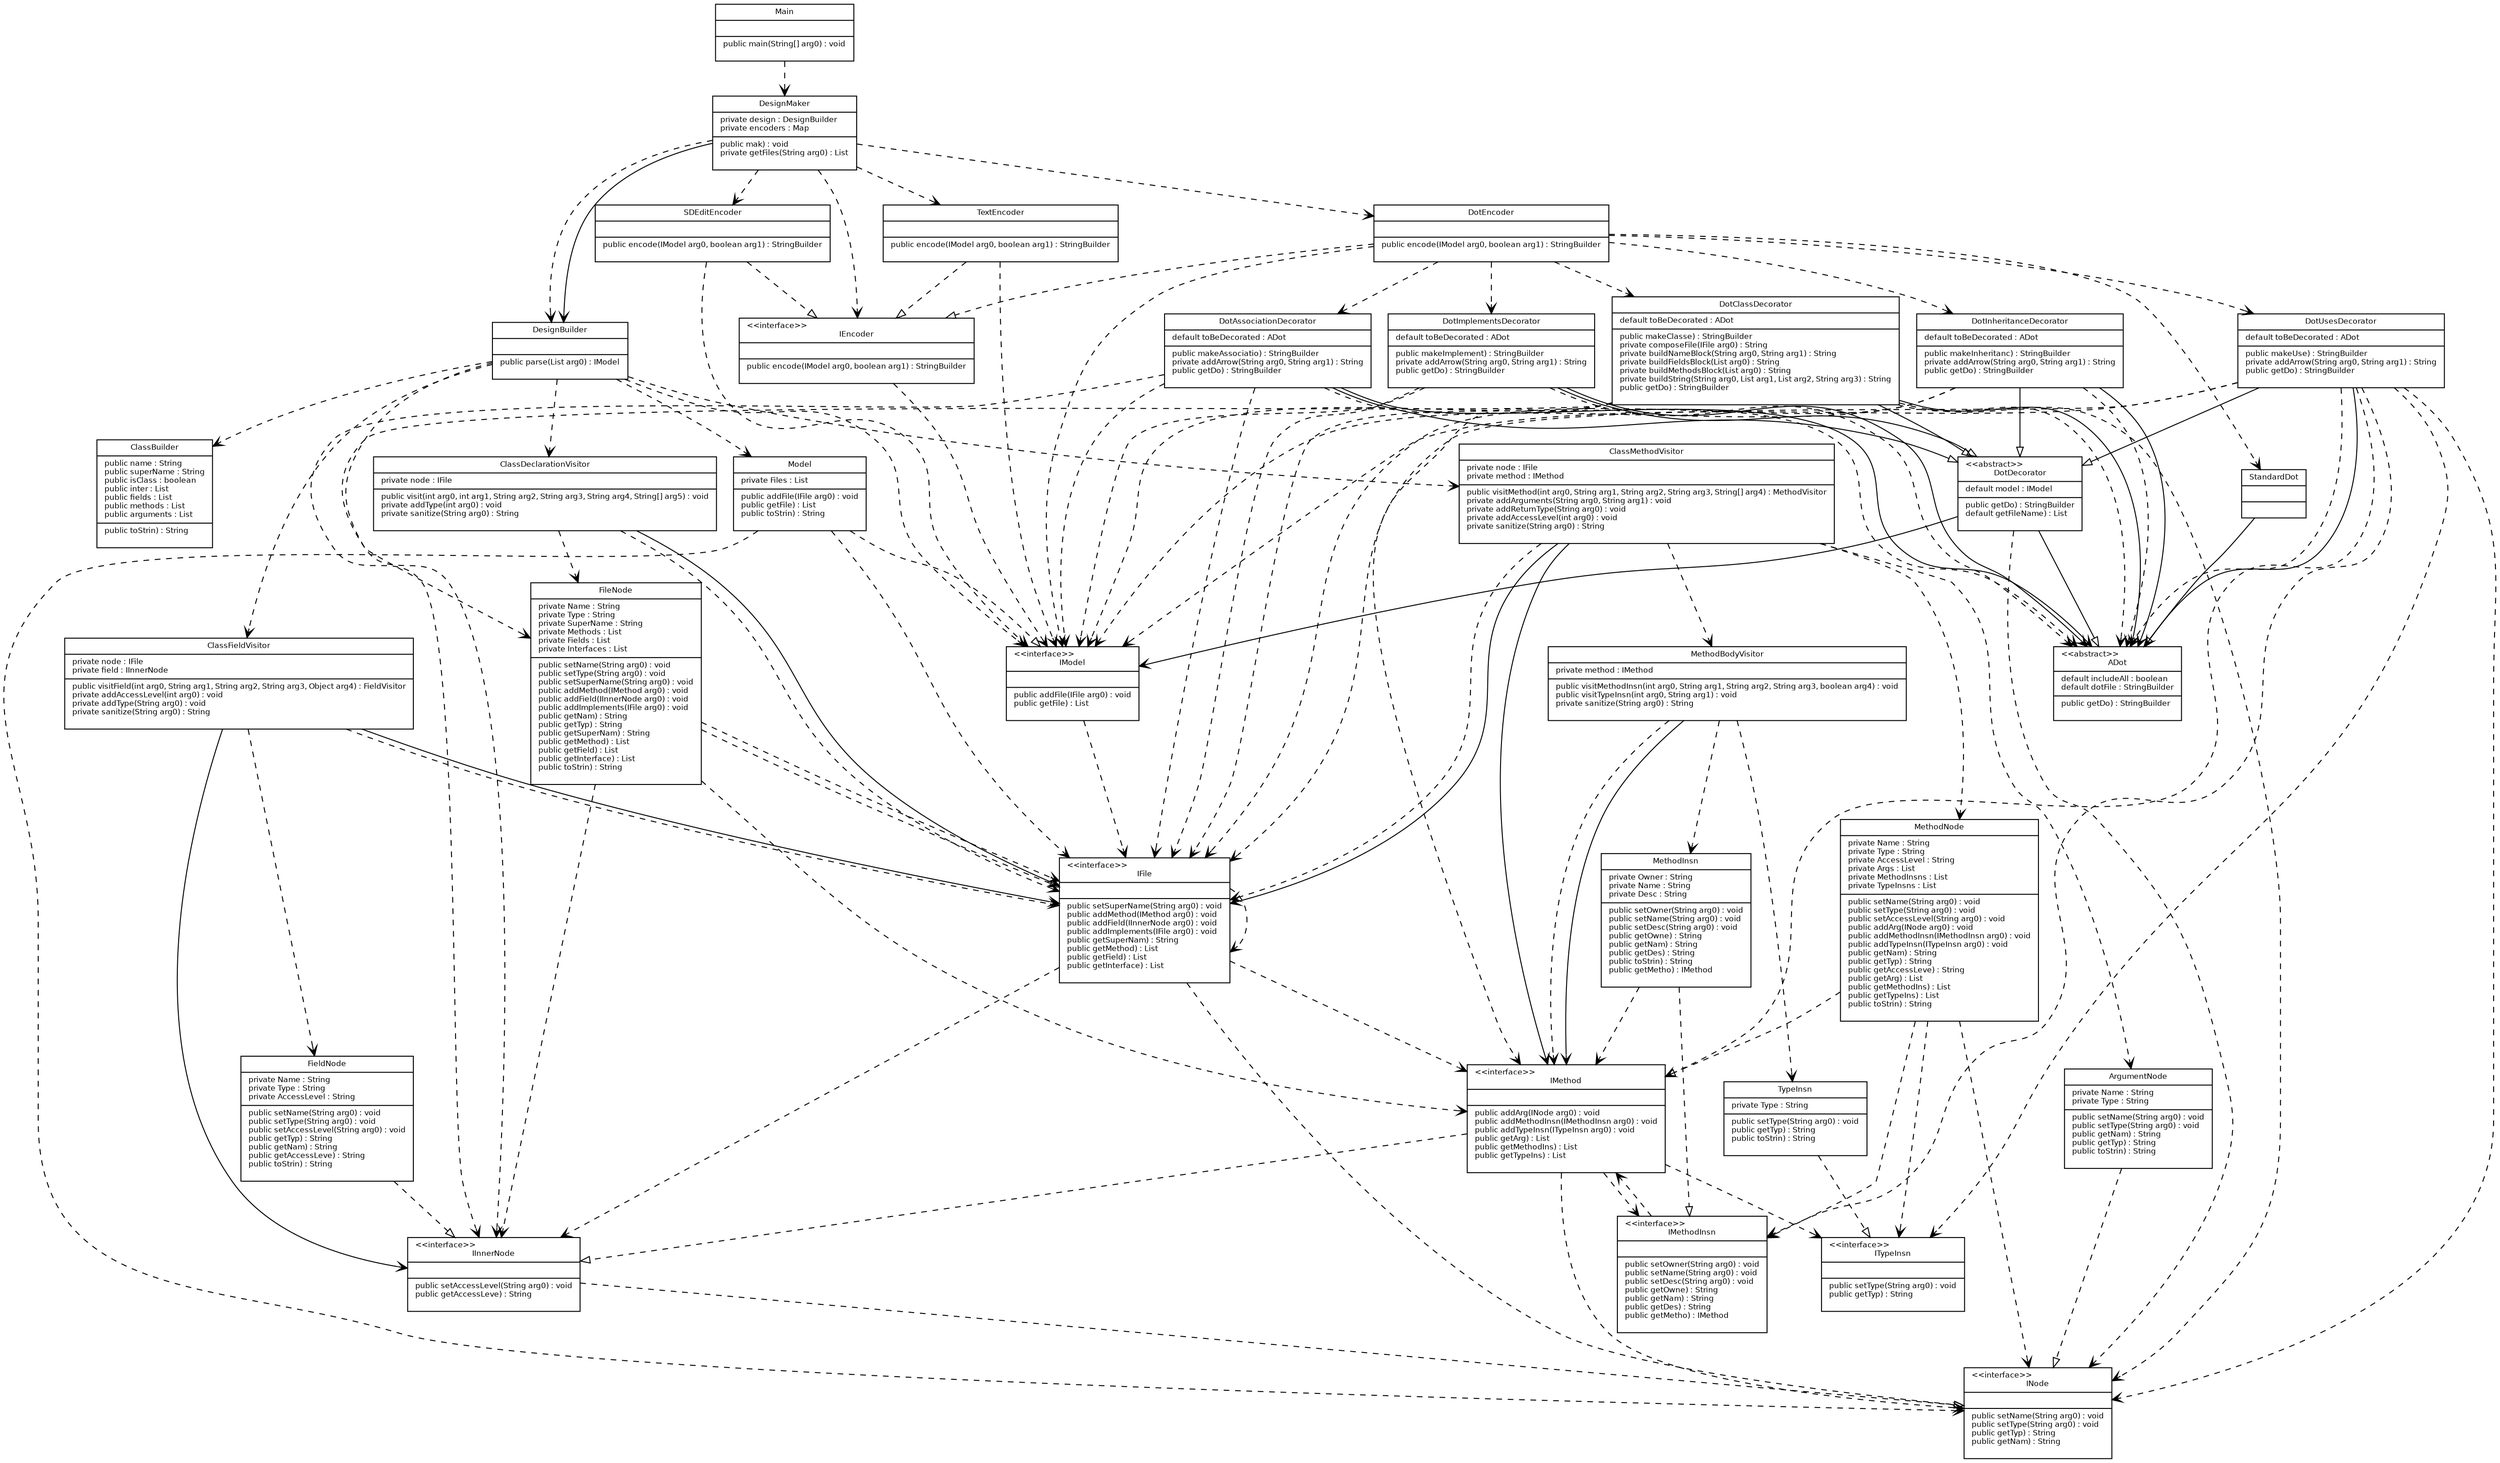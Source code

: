 digraph G {
	fontname = "Bitstream Vera Sans" 
	fontsize = 8 
	node [
		fontname = "Bitstream Vera Sans" 
		fontsize = 8 
		shape = "record"
	] 
	edge [
		fontname = "Bitstream Vera Sans" 
		fontsize = 8
	]
	model_IFile [ 
		label = "{\<\<interface\>\>\lIFile||public setSuperName(String arg0) : void\lpublic addMethod(IMethod arg0) : void\lpublic addField(IInnerNode arg0) : void\lpublic addImplements(IFile arg0) : void\lpublic getSuperNam) : String\lpublic getMethod) : List\lpublic getField) : List\lpublic getInterface) : List\l\l}" 
	]
	model_IInnerNode [ 
		label = "{\<\<interface\>\>\lIInnerNode||public setAccessLevel(String arg0) : void\lpublic getAccessLeve) : String\l\l}" 
	]
	model_IMethod [ 
		label = "{\<\<interface\>\>\lIMethod||public addArg(INode arg0) : void\lpublic addMethodInsn(IMethodInsn arg0) : void\lpublic addTypeInsn(ITypeInsn arg0) : void\lpublic getArg) : List\lpublic getMethodIns) : List\lpublic getTypeIns) : List\l\l}" 
	]
	model_IMethodInsn [ 
		label = "{\<\<interface\>\>\lIMethodInsn||public setOwner(String arg0) : void\lpublic setName(String arg0) : void\lpublic setDesc(String arg0) : void\lpublic getOwne) : String\lpublic getNam) : String\lpublic getDes) : String\lpublic getMetho) : IMethod\l\l}" 
	]
	model_IModel [ 
		label = "{\<\<interface\>\>\lIModel||public addFile(IFile arg0) : void\lpublic getFile) : List\l\l}" 
	]
	model_INode [ 
		label = "{\<\<interface\>\>\lINode||public setName(String arg0) : void\lpublic setType(String arg0) : void\lpublic getTyp) : String\lpublic getNam) : String\l\l}" 
	]
	model_ITypeInsn [ 
		label = "{\<\<interface\>\>\lITypeInsn||public setType(String arg0) : void\lpublic getTyp) : String\l\l}" 
	]
	nodes_ArgumentNode [ 
		label = "{ArgumentNode|private Name : String\lprivate Type : String\l|public setName(String arg0) : void\lpublic setType(String arg0) : void\lpublic getNam) : String\lpublic getTyp) : String\lpublic toStrin) : String\l\l}" 
	]
	nodes_FieldNode [ 
		label = "{FieldNode|private Name : String\lprivate Type : String\lprivate AccessLevel : String\l|public setName(String arg0) : void\lpublic setType(String arg0) : void\lpublic setAccessLevel(String arg0) : void\lpublic getTyp) : String\lpublic getNam) : String\lpublic getAccessLeve) : String\lpublic toStrin) : String\l\l}" 
	]
	nodes_FileNode [ 
		label = "{FileNode|private Name : String\lprivate Type : String\lprivate SuperName : String\lprivate Methods : List\lprivate Fields : List\lprivate Interfaces : List\l|public setName(String arg0) : void\lpublic setType(String arg0) : void\lpublic setSuperName(String arg0) : void\lpublic addMethod(IMethod arg0) : void\lpublic addField(IInnerNode arg0) : void\lpublic addImplements(IFile arg0) : void\lpublic getNam) : String\lpublic getTyp) : String\lpublic getSuperNam) : String\lpublic getMethod) : List\lpublic getField) : List\lpublic getInterface) : List\lpublic toStrin) : String\l\l}" 
	]
	nodes_MethodInsn [ 
		label = "{MethodInsn|private Owner : String\lprivate Name : String\lprivate Desc : String\l|public setOwner(String arg0) : void\lpublic setName(String arg0) : void\lpublic setDesc(String arg0) : void\lpublic getOwne) : String\lpublic getNam) : String\lpublic getDes) : String\lpublic toStrin) : String\lpublic getMetho) : IMethod\l\l}" 
	]
	nodes_MethodNode [ 
		label = "{MethodNode|private Name : String\lprivate Type : String\lprivate AccessLevel : String\lprivate Args : List\lprivate MethodInsns : List\lprivate TypeInsns : List\l|public setName(String arg0) : void\lpublic setType(String arg0) : void\lpublic setAccessLevel(String arg0) : void\lpublic addArg(INode arg0) : void\lpublic addMethodInsn(IMethodInsn arg0) : void\lpublic addTypeInsn(ITypeInsn arg0) : void\lpublic getNam) : String\lpublic getTyp) : String\lpublic getAccessLeve) : String\lpublic getArg) : List\lpublic getMethodIns) : List\lpublic getTypeIns) : List\lpublic toStrin) : String\l\l}" 
	]
	nodes_Model [ 
		label = "{Model|private Files : List\l|public addFile(IFile arg0) : void\lpublic getFile) : List\lpublic toStrin) : String\l\l}" 
	]
	nodes_TypeInsn [ 
		label = "{TypeInsn|private Type : String\l|public setType(String arg0) : void\lpublic getTyp) : String\lpublic toStrin) : String\l\l}" 
	]
	project_ADot [ 
		label = "{\<\<abstract\>\>\lADot|default includeAll : boolean\ldefault dotFile : StringBuilder\l|public getDo) : StringBuilder\l\l}" 
	]
	project_ClassBuilder [ 
		label = "{ClassBuilder|public name : String\lpublic superName : String\lpublic isClass : boolean\lpublic inter : List\lpublic fields : List\lpublic methods : List\lpublic arguments : List\l|public toStrin) : String\l\l}" 
	]
	project_ClassDeclarationVisitor [ 
		label = "{ClassDeclarationVisitor|private node : IFile\l|public visit(int arg0, int arg1, String arg2, String arg3, String arg4, String[] arg5) : void\lprivate addType(int arg0) : void\lprivate sanitize(String arg0) : String\l\l}" 
	]
	project_ClassFieldVisitor [ 
		label = "{ClassFieldVisitor|private node : IFile\lprivate field : IInnerNode\l|public visitField(int arg0, String arg1, String arg2, String arg3, Object arg4) : FieldVisitor\lprivate addAccessLevel(int arg0) : void\lprivate addType(String arg0) : void\lprivate sanitize(String arg0) : String\l\l}" 
	]
	project_ClassMethodVisitor [ 
		label = "{ClassMethodVisitor|private node : IFile\lprivate method : IMethod\l|public visitMethod(int arg0, String arg1, String arg2, String arg3, String[] arg4) : MethodVisitor\lprivate addArguments(String arg0, String arg1) : void\lprivate addReturnType(String arg0) : void\lprivate addAccessLevel(int arg0) : void\lprivate sanitize(String arg0) : String\l\l}" 
	]
	project_DesignBuilder [ 
		label = "{DesignBuilder||public parse(List arg0) : IModel\l\l}" 
	]
	project_DesignMaker [ 
		label = "{DesignMaker|private design : DesignBuilder\lprivate encoders : Map\l|public mak) : void\lprivate getFiles(String arg0) : List\l\l}" 
	]
	project_DotAssociationDecorator [ 
		label = "{DotAssociationDecorator|default toBeDecorated : ADot\l|public makeAssociatio) : StringBuilder\lprivate addArrow(String arg0, String arg1) : String\lpublic getDo) : StringBuilder\l\l}" 
	]
	project_DotClassDecorator [ 
		label = "{DotClassDecorator|default toBeDecorated : ADot\l|public makeClasse) : StringBuilder\lprivate composeFile(IFile arg0) : String\lprivate buildNameBlock(String arg0, String arg1) : String\lprivate buildFieldsBlock(List arg0) : String\lprivate buildMethodsBlock(List arg0) : String\lprivate buildString(String arg0, List arg1, List arg2, String arg3) : String\lpublic getDo) : StringBuilder\l\l}" 
	]
	project_DotDecorator [ 
		label = "{\<\<abstract\>\>\lDotDecorator|default model : IModel\l|public getDo) : StringBuilder\ldefault getFileName) : List\l\l}" 
	]
	project_DotEncoder [ 
		label = "{DotEncoder||public encode(IModel arg0, boolean arg1) : StringBuilder\l\l}" 
	]
	project_DotImplementsDecorator [ 
		label = "{DotImplementsDecorator|default toBeDecorated : ADot\l|public makeImplement) : StringBuilder\lprivate addArrow(String arg0, String arg1) : String\lpublic getDo) : StringBuilder\l\l}" 
	]
	project_DotInheritanceDecorator [ 
		label = "{DotInheritanceDecorator|default toBeDecorated : ADot\l|public makeInheritanc) : StringBuilder\lprivate addArrow(String arg0, String arg1) : String\lpublic getDo) : StringBuilder\l\l}" 
	]
	project_DotUsesDecorator [ 
		label = "{DotUsesDecorator|default toBeDecorated : ADot\l|public makeUse) : StringBuilder\lprivate addArrow(String arg0, String arg1) : String\lpublic getDo) : StringBuilder\l\l}" 
	]
	project_IEncoder [ 
		label = "{\<\<interface\>\>\lIEncoder||public encode(IModel arg0, boolean arg1) : StringBuilder\l\l}" 
	]
	project_Main [ 
		label = "{Main||public main(String[] arg0) : void\l\l}" 
	]
	project_MethodBodyVisitor [ 
		label = "{MethodBodyVisitor|private method : IMethod\l|public visitMethodInsn(int arg0, String arg1, String arg2, String arg3, boolean arg4) : void\lpublic visitTypeInsn(int arg0, String arg1) : void\lprivate sanitize(String arg0) : String\l\l}" 
	]
	project_SDEditEncoder [ 
		label = "{SDEditEncoder||public encode(IModel arg0, boolean arg1) : StringBuilder\l\l}" 
	]
	project_StandardDot [ 
		label = "{StandardDot||\l}" 
	]
	project_TextEncoder [ 
		label = "{TextEncoder||public encode(IModel arg0, boolean arg1) : StringBuilder\l\l}" 
	]
	model_IFile->model_INode [arrowhead="empty" style = "dashed"]
	model_IInnerNode->model_INode [arrowhead="empty" style = "dashed"]
	model_IMethod->model_IInnerNode [arrowhead="empty" style = "dashed"]
	nodes_ArgumentNode->model_INode [arrowhead="empty" style = "dashed"]
	nodes_FieldNode->model_IInnerNode [arrowhead="empty" style = "dashed"]
	nodes_FileNode->model_IFile [arrowhead="empty" style = "dashed"]
	nodes_MethodInsn->model_IMethodInsn [arrowhead="empty" style = "dashed"]
	nodes_MethodNode->model_IMethod [arrowhead="empty" style = "dashed"]
	nodes_Model->model_IModel [arrowhead="empty" style = "dashed"]
	nodes_TypeInsn->model_ITypeInsn [arrowhead="empty" style = "dashed"]
	project_DotEncoder->project_IEncoder [arrowhead="empty" style = "dashed"]
	project_SDEditEncoder->project_IEncoder [arrowhead="empty" style = "dashed"]
	project_TextEncoder->project_IEncoder [arrowhead="empty" style = "dashed"]
	 project_DotAssociationDecorator -> project_DotDecorator [arrowhead="empty" style = "filled" ]
	 project_DotClassDecorator -> project_DotDecorator [arrowhead="empty" style = "filled" ]
	 project_DotDecorator -> project_ADot [arrowhead="empty" style = "filled" ]
	 project_DotImplementsDecorator -> project_DotDecorator [arrowhead="empty" style = "filled" ]
	 project_DotInheritanceDecorator -> project_DotDecorator [arrowhead="empty" style = "filled" ]
	 project_DotUsesDecorator -> project_DotDecorator [arrowhead="empty" style = "filled" ]
	 project_StandardDot -> project_ADot [arrowhead="empty" style = "filled" ]
	 model_IFile -> model_IFile [arrowhead="vee" style = "dashed" splines="compound"]
	 model_IFile -> model_IInnerNode [arrowhead="vee" style = "dashed" splines="compound"]
	 model_IFile -> model_IMethod [arrowhead="vee" style = "dashed" splines="compound"]
	 model_IMethod -> model_INode [arrowhead="vee" style = "dashed" splines="compound"]
	 model_IMethod -> model_IMethodInsn [arrowhead="vee" style = "dashed" splines="compound"]
	 model_IMethod -> model_ITypeInsn [arrowhead="vee" style = "dashed" splines="compound"]
	 model_IMethodInsn -> model_IMethod [arrowhead="vee" style = "dashed" splines="compound"]
	 model_IModel -> model_IFile [arrowhead="vee" style = "dashed" splines="compound"]
	 nodes_FileNode -> model_IMethod [arrowhead="vee" style = "dashed" splines="compound"]
	 nodes_FileNode -> model_IInnerNode [arrowhead="vee" style = "dashed" splines="compound"]
	 nodes_FileNode -> model_IFile [arrowhead="vee" style = "dashed" splines="compound"]
	 nodes_MethodInsn -> model_IMethod [arrowhead="vee" style = "dashed" splines="compound"]
	 nodes_MethodNode -> model_IMethodInsn [arrowhead="vee" style = "dashed" splines="compound"]
	 nodes_MethodNode -> model_ITypeInsn [arrowhead="vee" style = "dashed" splines="compound"]
	 nodes_MethodNode -> model_INode [arrowhead="vee" style = "dashed" splines="compound"]
	 nodes_Model -> model_IFile [arrowhead="vee" style = "dashed" splines="compound"]
	 nodes_Model -> model_INode [arrowhead="vee" style = "dashed" splines="compound"]
	 project_ClassDeclarationVisitor -> nodes_FileNode [arrowhead="vee" style = "dashed" splines="compound"]
	 project_ClassDeclarationVisitor -> model_IFile [arrowhead="vee" style = "dashed" splines="compound"]
	 project_ClassFieldVisitor -> model_IFile [arrowhead="vee" style = "dashed" splines="compound"]
	 project_ClassFieldVisitor -> nodes_FieldNode [arrowhead="vee" style = "dashed" splines="compound"]
	 project_ClassMethodVisitor -> nodes_ArgumentNode [arrowhead="vee" style = "dashed" splines="compound"]
	 project_ClassMethodVisitor -> project_MethodBodyVisitor [arrowhead="vee" style = "dashed" splines="compound"]
	 project_ClassMethodVisitor -> model_IFile [arrowhead="vee" style = "dashed" splines="compound"]
	 project_ClassMethodVisitor -> nodes_MethodNode [arrowhead="vee" style = "dashed" splines="compound"]
	 project_DesignBuilder -> project_ClassMethodVisitor [arrowhead="vee" style = "dashed" splines="compound"]
	 project_DesignBuilder -> project_ClassDeclarationVisitor [arrowhead="vee" style = "dashed" splines="compound"]
	 project_DesignBuilder -> nodes_FileNode [arrowhead="vee" style = "dashed" splines="compound"]
	 project_DesignBuilder -> nodes_Model [arrowhead="vee" style = "dashed" splines="compound"]
	 project_DesignBuilder -> model_IModel [arrowhead="vee" style = "dashed" splines="compound"]
	 project_DesignBuilder -> project_ClassBuilder [arrowhead="vee" style = "dashed" splines="compound"]
	 project_DesignBuilder -> project_ClassFieldVisitor [arrowhead="vee" style = "dashed" splines="compound"]
	 project_DesignMaker -> project_SDEditEncoder [arrowhead="vee" style = "dashed" splines="compound"]
	 project_DesignMaker -> project_DotEncoder [arrowhead="vee" style = "dashed" splines="compound"]
	 project_DesignMaker -> project_IEncoder [arrowhead="vee" style = "dashed" splines="compound"]
	 project_DesignMaker -> project_DesignBuilder [arrowhead="vee" style = "dashed" splines="compound"]
	 project_DesignMaker -> project_TextEncoder [arrowhead="vee" style = "dashed" splines="compound"]
	 project_DotAssociationDecorator -> project_ADot [arrowhead="vee" style = "dashed" splines="compound"]
	 project_DotAssociationDecorator -> model_IInnerNode [arrowhead="vee" style = "dashed" splines="compound"]
	 project_DotAssociationDecorator -> model_IModel [arrowhead="vee" style = "dashed" splines="compound"]
	 project_DotAssociationDecorator -> model_IFile [arrowhead="vee" style = "dashed" splines="compound"]
	 project_DotClassDecorator -> model_IInnerNode [arrowhead="vee" style = "dashed" splines="compound"]
	 project_DotClassDecorator -> model_INode [arrowhead="vee" style = "dashed" splines="compound"]
	 project_DotClassDecorator -> model_IModel [arrowhead="vee" style = "dashed" splines="compound"]
	 project_DotClassDecorator -> model_IMethod [arrowhead="vee" style = "dashed" splines="compound"]
	 project_DotClassDecorator -> project_ADot [arrowhead="vee" style = "dashed" splines="compound"]
	 project_DotClassDecorator -> model_IFile [arrowhead="vee" style = "dashed" splines="compound"]
	 project_DotDecorator -> model_INode [arrowhead="vee" style = "dashed" splines="compound"]
	 project_DotEncoder -> project_DotUsesDecorator [arrowhead="vee" style = "dashed" splines="compound"]
	 project_DotEncoder -> project_DotClassDecorator [arrowhead="vee" style = "dashed" splines="compound"]
	 project_DotEncoder -> project_DotImplementsDecorator [arrowhead="vee" style = "dashed" splines="compound"]
	 project_DotEncoder -> project_StandardDot [arrowhead="vee" style = "dashed" splines="compound"]
	 project_DotEncoder -> model_IModel [arrowhead="vee" style = "dashed" splines="compound"]
	 project_DotEncoder -> project_DotInheritanceDecorator [arrowhead="vee" style = "dashed" splines="compound"]
	 project_DotEncoder -> project_DotAssociationDecorator [arrowhead="vee" style = "dashed" splines="compound"]
	 project_DotImplementsDecorator -> project_ADot [arrowhead="vee" style = "dashed" splines="compound"]
	 project_DotImplementsDecorator -> model_IModel [arrowhead="vee" style = "dashed" splines="compound"]
	 project_DotImplementsDecorator -> model_IFile [arrowhead="vee" style = "dashed" splines="compound"]
	 project_DotInheritanceDecorator -> project_ADot [arrowhead="vee" style = "dashed" splines="compound"]
	 project_DotInheritanceDecorator -> model_IModel [arrowhead="vee" style = "dashed" splines="compound"]
	 project_DotInheritanceDecorator -> model_IFile [arrowhead="vee" style = "dashed" splines="compound"]
	 project_DotUsesDecorator -> model_IMethod [arrowhead="vee" style = "dashed" splines="compound"]
	 project_DotUsesDecorator -> model_IMethodInsn [arrowhead="vee" style = "dashed" splines="compound"]
	 project_DotUsesDecorator -> project_ADot [arrowhead="vee" style = "dashed" splines="compound"]
	 project_DotUsesDecorator -> model_ITypeInsn [arrowhead="vee" style = "dashed" splines="compound"]
	 project_DotUsesDecorator -> model_IModel [arrowhead="vee" style = "dashed" splines="compound"]
	 project_DotUsesDecorator -> model_IFile [arrowhead="vee" style = "dashed" splines="compound"]
	 project_DotUsesDecorator -> model_INode [arrowhead="vee" style = "dashed" splines="compound"]
	 project_IEncoder -> model_IModel [arrowhead="vee" style = "dashed" splines="compound"]
	 project_Main -> project_DesignMaker [arrowhead="vee" style = "dashed" splines="compound"]
	 project_MethodBodyVisitor -> model_IMethod [arrowhead="vee" style = "dashed" splines="compound"]
	 project_MethodBodyVisitor -> nodes_MethodInsn [arrowhead="vee" style = "dashed" splines="compound"]
	 project_MethodBodyVisitor -> nodes_TypeInsn [arrowhead="vee" style = "dashed" splines="compound"]
	 project_SDEditEncoder -> model_IModel [arrowhead="vee" style = "dashed" splines="compound"]
	 project_TextEncoder -> model_IModel [arrowhead="vee" style = "dashed" splines="compound"]
	 project_ClassDeclarationVisitor -> model_IFile [arrowhead="vee" style = "filled" ]
	 project_ClassFieldVisitor -> model_IFile [arrowhead="vee" style = "filled" ]
	 project_ClassFieldVisitor -> model_IInnerNode [arrowhead="vee" style = "filled" ]
	 project_ClassMethodVisitor -> model_IFile [arrowhead="vee" style = "filled" ]
	 project_ClassMethodVisitor -> model_IMethod [arrowhead="vee" style = "filled" ]
	 project_DesignMaker -> project_DesignBuilder [arrowhead="vee" style = "filled" ]
	 project_DotAssociationDecorator -> project_ADot [arrowhead="vee" style = "filled" ]
	 project_DotClassDecorator -> project_ADot [arrowhead="vee" style = "filled" ]
	 project_DotDecorator -> model_IModel [arrowhead="vee" style = "filled" ]
	 project_DotImplementsDecorator -> project_ADot [arrowhead="vee" style = "filled" ]
	 project_DotInheritanceDecorator -> project_ADot [arrowhead="vee" style = "filled" ]
	 project_DotUsesDecorator -> project_ADot [arrowhead="vee" style = "filled" ]
	 project_MethodBodyVisitor -> model_IMethod [arrowhead="vee" style = "filled" ]
	
}